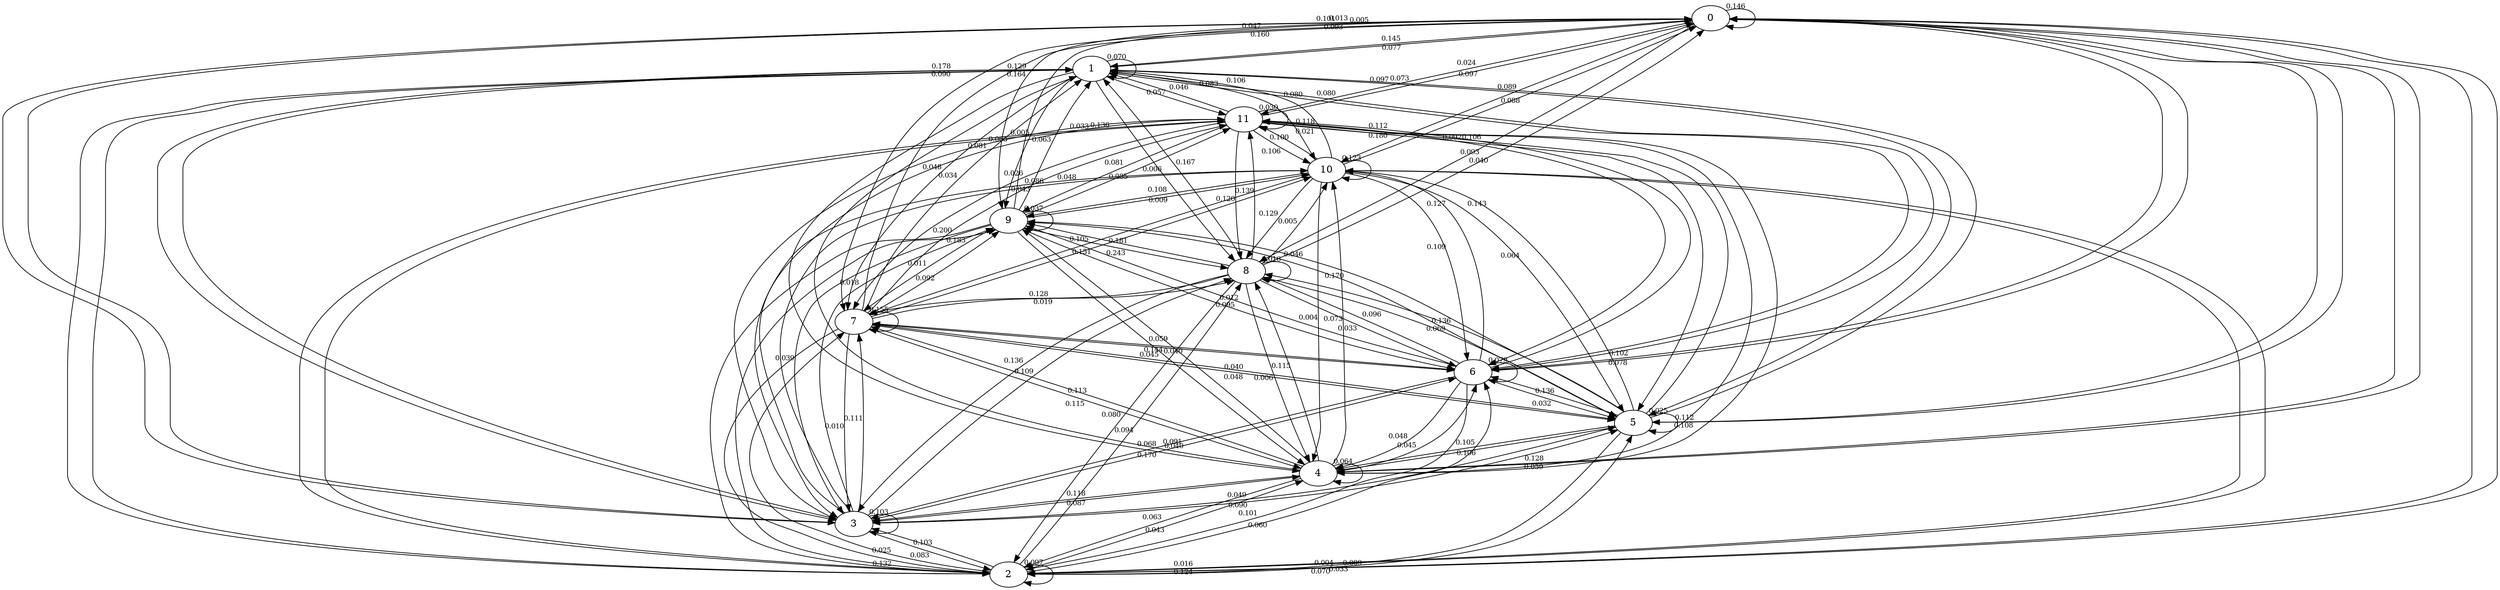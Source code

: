digraph "" {
	graph [nodesep=0.5];
	0 -> 0	[fontsize=10.0,
		len=2,
		weight=1.0,
		xlabel=0.146];
	0 -> 1	[fontsize=10.0,
		len=2,
		weight=1.0,
		xlabel=0.145];
	0 -> 2	[fontsize=10.0,
		len=2,
		weight=1.0,
		xlabel=0.009];
	0 -> 3	[fontsize=10.0,
		len=2,
		weight=1.0,
		xlabel=0.013];
	0 -> 4	[fontsize=10.0,
		len=2,
		weight=1.0,
		xlabel=0.128];
	0 -> 5	[fontsize=10.0,
		len=2,
		weight=1.0,
		xlabel=0.112];
	0 -> 6	[fontsize=10.0,
		len=2,
		weight=1.0,
		xlabel=0.102];
	0 -> 7	[fontsize=10.0,
		len=2,
		weight=1.0,
		xlabel=0.047];
	0 -> 8	[fontsize=10.0,
		len=2,
		weight=1.0,
		xlabel=0.093];
	0 -> 9	[fontsize=10.0,
		len=2,
		weight=1.0,
		xlabel=0.093];
	0 -> 10	[fontsize=10.0,
		len=2,
		weight=1.0,
		xlabel=0.089];
	0 -> 11	[fontsize=10.0,
		len=2,
		weight=1.0,
		xlabel=0.024];
	1 -> 0	[fontsize=10.0,
		len=2,
		weight=1.0,
		xlabel=0.077];
	1 -> 1	[fontsize=10.0,
		len=2,
		weight=1.0,
		xlabel=0.070];
	1 -> 2	[fontsize=10.0,
		len=2,
		weight=1.0,
		xlabel=0.129];
	1 -> 3	[fontsize=10.0,
		len=2,
		weight=1.0,
		xlabel=0.178];
	1 -> 4	[fontsize=10.0,
		len=2,
		weight=1.0,
		xlabel=0.170];
	1 -> 5	[fontsize=10.0,
		len=2,
		weight=1.0,
		xlabel=0.097];
	1 -> 6	[fontsize=10.0,
		len=2,
		weight=1.0,
		xlabel=0.080];
	1 -> 7	[fontsize=10.0,
		len=2,
		weight=1.0,
		xlabel=0.048];
	1 -> 8	[fontsize=10.0,
		len=2,
		weight=1.0,
		xlabel=0.006];
	1 -> 9	[fontsize=10.0,
		len=2,
		weight=1.0,
		xlabel=0.005];
	1 -> 10	[fontsize=10.0,
		len=2,
		weight=1.0,
		xlabel=0.083];
	1 -> 11	[fontsize=10.0,
		len=2,
		weight=1.0,
		xlabel=0.057];
	2 -> 0	[fontsize=10.0,
		len=2,
		weight=1.0,
		xlabel=0.070];
	2 -> 1	[fontsize=10.0,
		len=2,
		weight=1.0,
		xlabel=0.164];
	2 -> 2	[fontsize=10.0,
		len=2,
		weight=1.0,
		xlabel=0.097];
	2 -> 3	[fontsize=10.0,
		len=2,
		weight=1.0,
		xlabel=0.103];
	2 -> 4	[fontsize=10.0,
		len=2,
		weight=1.0,
		xlabel=0.043];
	2 -> 5	[fontsize=10.0,
		len=2,
		weight=1.0,
		xlabel=0.004];
	2 -> 6	[fontsize=10.0,
		len=2,
		weight=1.0,
		xlabel=0.060];
	2 -> 7	[fontsize=10.0,
		len=2,
		weight=1.0,
		xlabel=0.025];
	2 -> 8	[fontsize=10.0,
		len=2,
		weight=1.0,
		xlabel=0.094];
	2 -> 9	[fontsize=10.0,
		len=2,
		weight=1.0,
		xlabel=0.183];
	2 -> 10	[fontsize=10.0,
		len=2,
		weight=1.0,
		xlabel=0.124];
	2 -> 11	[fontsize=10.0,
		len=2,
		weight=1.0,
		xlabel=0.033];
	3 -> 0	[fontsize=10.0,
		len=2,
		weight=1.0,
		xlabel=0.101];
	3 -> 1	[fontsize=10.0,
		len=2,
		weight=1.0,
		xlabel=0.090];
	3 -> 2	[fontsize=10.0,
		len=2,
		weight=1.0,
		xlabel=0.083];
	3 -> 3	[fontsize=10.0,
		len=2,
		weight=1.0,
		xlabel=0.103];
	3 -> 4	[fontsize=10.0,
		len=2,
		weight=1.0,
		xlabel=0.087];
	3 -> 5	[fontsize=10.0,
		len=2,
		weight=1.0,
		xlabel=0.090];
	3 -> 6	[fontsize=10.0,
		len=2,
		weight=1.0,
		xlabel=0.040];
	3 -> 7	[fontsize=10.0,
		len=2,
		weight=1.0,
		xlabel=0.111];
	3 -> 8	[fontsize=10.0,
		len=2,
		weight=1.0,
		xlabel=0.109];
	3 -> 9	[fontsize=10.0,
		len=2,
		weight=1.0,
		xlabel=0.018];
	3 -> 10	[fontsize=10.0,
		len=2,
		weight=1.0,
		xlabel=0.086];
	3 -> 11	[fontsize=10.0,
		len=2,
		weight=1.0,
		xlabel=0.081];
	4 -> 0	[fontsize=10.0,
		len=2,
		weight=1.0,
		xlabel=0.059];
	4 -> 1	[fontsize=10.0,
		len=2,
		weight=1.0,
		xlabel=0.068];
	4 -> 2	[fontsize=10.0,
		len=2,
		weight=1.0,
		xlabel=0.063];
	4 -> 3	[fontsize=10.0,
		len=2,
		weight=1.0,
		xlabel=0.118];
	4 -> 4	[fontsize=10.0,
		len=2,
		weight=1.0,
		xlabel=0.064];
	4 -> 5	[fontsize=10.0,
		len=2,
		weight=1.0,
		xlabel=0.106];
	4 -> 6	[fontsize=10.0,
		len=2,
		weight=1.0,
		xlabel=0.045];
	4 -> 7	[fontsize=10.0,
		len=2,
		weight=1.0,
		xlabel=0.113];
	4 -> 8	[fontsize=10.0,
		len=2,
		weight=1.0,
		xlabel=0.115];
	4 -> 9	[fontsize=10.0,
		len=2,
		weight=1.0,
		xlabel=0.059];
	4 -> 10	[fontsize=10.0,
		len=2,
		weight=1.0,
		xlabel=0.073];
	4 -> 11	[fontsize=10.0,
		len=2,
		weight=1.0,
		xlabel=0.118];
	5 -> 0	[fontsize=10.0,
		len=2,
		weight=1.0,
		xlabel=0.108];
	5 -> 1	[fontsize=10.0,
		len=2,
		weight=1.0,
		xlabel=0.073];
	5 -> 2	[fontsize=10.0,
		len=2,
		weight=1.0,
		xlabel=0.033];
	5 -> 3	[fontsize=10.0,
		len=2,
		weight=1.0,
		xlabel=0.049];
	5 -> 4	[fontsize=10.0,
		len=2,
		weight=1.0,
		xlabel=0.105];
	5 -> 5	[fontsize=10.0,
		len=2,
		weight=1.0,
		xlabel=0.025];
	5 -> 6	[fontsize=10.0,
		len=2,
		weight=1.0,
		xlabel=0.136];
	5 -> 7	[fontsize=10.0,
		len=2,
		weight=1.0,
		xlabel=0.040];
	5 -> 8	[fontsize=10.0,
		len=2,
		weight=1.0,
		xlabel=0.136];
	5 -> 9	[fontsize=10.0,
		len=2,
		weight=1.0,
		xlabel=0.046];
	5 -> 10	[fontsize=10.0,
		len=2,
		weight=1.0,
		xlabel=0.143];
	5 -> 11	[fontsize=10.0,
		len=2,
		weight=1.0,
		xlabel=0.106];
	6 -> 0	[fontsize=10.0,
		len=2,
		weight=1.0,
		xlabel=0.078];
	6 -> 1	[fontsize=10.0,
		len=2,
		weight=1.0,
		xlabel=0.080];
	6 -> 2	[fontsize=10.0,
		len=2,
		weight=1.0,
		xlabel=0.101];
	6 -> 3	[fontsize=10.0,
		len=2,
		weight=1.0,
		xlabel=0.091];
	6 -> 4	[fontsize=10.0,
		len=2,
		weight=1.0,
		xlabel=0.048];
	6 -> 5	[fontsize=10.0,
		len=2,
		weight=1.0,
		xlabel=0.032];
	6 -> 6	[fontsize=10.0,
		len=2,
		weight=1.0,
		xlabel=0.079];
	6 -> 7	[fontsize=10.0,
		len=2,
		weight=1.0,
		xlabel=0.144];
	6 -> 8	[fontsize=10.0,
		len=2,
		weight=1.0,
		xlabel=0.096];
	6 -> 9	[fontsize=10.0,
		len=2,
		weight=1.0,
		xlabel=0.012];
	6 -> 10	[fontsize=10.0,
		len=2,
		weight=1.0,
		xlabel=0.127];
	6 -> 11	[fontsize=10.0,
		len=2,
		weight=1.0,
		xlabel=0.112];
	7 -> 0	[fontsize=10.0,
		len=2,
		weight=1.0,
		xlabel=0.160];
	7 -> 1	[fontsize=10.0,
		len=2,
		weight=1.0,
		xlabel=0.034];
	7 -> 2	[fontsize=10.0,
		len=2,
		weight=1.0,
		xlabel=0.132];
	7 -> 3	[fontsize=10.0,
		len=2,
		weight=1.0,
		xlabel=0.010];
	7 -> 4	[fontsize=10.0,
		len=2,
		weight=1.0,
		xlabel=0.115];
	7 -> 5	[fontsize=10.0,
		len=2,
		weight=1.0,
		xlabel=0.048];
	7 -> 6	[fontsize=10.0,
		len=2,
		weight=1.0,
		xlabel=0.040];
	7 -> 7	[fontsize=10.0,
		len=2,
		weight=1.0,
		xlabel=0.155];
	7 -> 8	[fontsize=10.0,
		len=2,
		weight=1.0,
		xlabel=0.019];
	7 -> 9	[fontsize=10.0,
		len=2,
		weight=1.0,
		xlabel=0.092];
	7 -> 10	[fontsize=10.0,
		len=2,
		weight=1.0,
		xlabel=0.151];
	7 -> 11	[fontsize=10.0,
		len=2,
		weight=1.0,
		xlabel=0.043];
	8 -> 0	[fontsize=10.0,
		len=2,
		weight=1.0,
		xlabel=0.040];
	8 -> 1	[fontsize=10.0,
		len=2,
		weight=1.0,
		xlabel=0.167];
	8 -> 2	[fontsize=10.0,
		len=2,
		weight=1.0,
		xlabel=0.080];
	8 -> 3	[fontsize=10.0,
		len=2,
		weight=1.0,
		xlabel=0.136];
	8 -> 4	[fontsize=10.0,
		len=2,
		weight=1.0,
		xlabel=0.006];
	8 -> 5	[fontsize=10.0,
		len=2,
		weight=1.0,
		xlabel=0.069];
	8 -> 6	[fontsize=10.0,
		len=2,
		weight=1.0,
		xlabel=0.033];
	8 -> 7	[fontsize=10.0,
		len=2,
		weight=1.0,
		xlabel=0.128];
	8 -> 8	[fontsize=10.0,
		len=2,
		weight=1.0,
		xlabel=0.016];
	8 -> 9	[fontsize=10.0,
		len=2,
		weight=1.0,
		xlabel=0.181];
	8 -> 10	[fontsize=10.0,
		len=2,
		weight=1.0,
		xlabel=0.005];
	8 -> 11	[fontsize=10.0,
		len=2,
		weight=1.0,
		xlabel=0.139];
	9 -> 0	[fontsize=10.0,
		len=2,
		weight=1.0,
		xlabel=0.005];
	9 -> 1	[fontsize=10.0,
		len=2,
		weight=1.0,
		xlabel=0.063];
	9 -> 2	[fontsize=10.0,
		len=2,
		weight=1.0,
		xlabel=0.200];
	9 -> 3	[fontsize=10.0,
		len=2,
		weight=1.0,
		xlabel=0.039];
	9 -> 4	[fontsize=10.0,
		len=2,
		weight=1.0,
		xlabel=0.045];
	9 -> 5	[fontsize=10.0,
		len=2,
		weight=1.0,
		xlabel=0.170];
	9 -> 6	[fontsize=10.0,
		len=2,
		weight=1.0,
		xlabel=0.095];
	9 -> 7	[fontsize=10.0,
		len=2,
		weight=1.0,
		xlabel=0.011];
	9 -> 8	[fontsize=10.0,
		len=2,
		weight=1.0,
		xlabel=0.243];
	9 -> 9	[fontsize=10.0,
		len=2,
		weight=1.0,
		xlabel=0.037];
	9 -> 10	[fontsize=10.0,
		len=2,
		weight=1.0,
		xlabel=0.009];
	9 -> 11	[fontsize=10.0,
		len=2,
		weight=1.0,
		xlabel=0.085];
	10 -> 0	[fontsize=10.0,
		len=2,
		weight=1.0,
		xlabel=0.088];
	10 -> 1	[fontsize=10.0,
		len=2,
		weight=1.0,
		xlabel=0.106];
	10 -> 2	[fontsize=10.0,
		len=2,
		weight=1.0,
		xlabel=0.016];
	10 -> 3	[fontsize=10.0,
		len=2,
		weight=1.0,
		xlabel=0.048];
	10 -> 4	[fontsize=10.0,
		len=2,
		weight=1.0,
		xlabel=0.004];
	10 -> 5	[fontsize=10.0,
		len=2,
		weight=1.0,
		xlabel=0.064];
	10 -> 6	[fontsize=10.0,
		len=2,
		weight=1.0,
		xlabel=0.109];
	10 -> 7	[fontsize=10.0,
		len=2,
		weight=1.0,
		xlabel=0.105];
	10 -> 8	[fontsize=10.0,
		len=2,
		weight=1.0,
		xlabel=0.129];
	10 -> 9	[fontsize=10.0,
		len=2,
		weight=1.0,
		xlabel=0.108];
	10 -> 10	[fontsize=10.0,
		len=2,
		weight=1.0,
		xlabel=0.123];
	10 -> 11	[fontsize=10.0,
		len=2,
		weight=1.0,
		xlabel=0.100];
	11 -> 0	[fontsize=10.0,
		len=2,
		weight=1.0,
		xlabel=0.097];
	11 -> 1	[fontsize=10.0,
		len=2,
		weight=1.0,
		xlabel=0.046];
	11 -> 2	[fontsize=10.0,
		len=2,
		weight=1.0,
		xlabel=0.136];
	11 -> 3	[fontsize=10.0,
		len=2,
		weight=1.0,
		xlabel=0.065];
	11 -> 4	[fontsize=10.0,
		len=2,
		weight=1.0,
		xlabel=0.021];
	11 -> 5	[fontsize=10.0,
		len=2,
		weight=1.0,
		xlabel=0.092];
	11 -> 6	[fontsize=10.0,
		len=2,
		weight=1.0,
		xlabel=0.180];
	11 -> 7	[fontsize=10.0,
		len=2,
		weight=1.0,
		xlabel=0.026];
	11 -> 8	[fontsize=10.0,
		len=2,
		weight=1.0,
		xlabel=0.120];
	11 -> 9	[fontsize=10.0,
		len=2,
		weight=1.0,
		xlabel=0.081];
	11 -> 10	[fontsize=10.0,
		len=2,
		weight=1.0,
		xlabel=0.106];
	11 -> 11	[fontsize=10.0,
		len=2,
		weight=1.0,
		xlabel=0.030];
}
